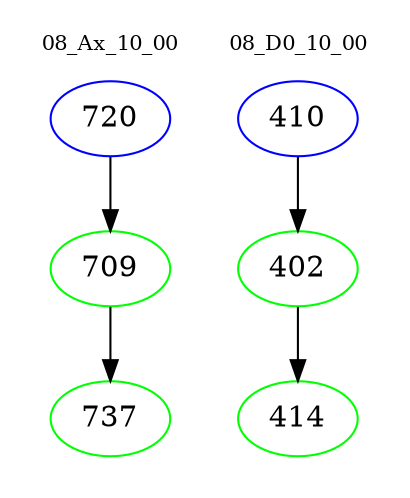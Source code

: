digraph{
subgraph cluster_0 {
color = white
label = "08_Ax_10_00";
fontsize=10;
T0_720 [label="720", color="blue"]
T0_720 -> T0_709 [color="black"]
T0_709 [label="709", color="green"]
T0_709 -> T0_737 [color="black"]
T0_737 [label="737", color="green"]
}
subgraph cluster_1 {
color = white
label = "08_D0_10_00";
fontsize=10;
T1_410 [label="410", color="blue"]
T1_410 -> T1_402 [color="black"]
T1_402 [label="402", color="green"]
T1_402 -> T1_414 [color="black"]
T1_414 [label="414", color="green"]
}
}
